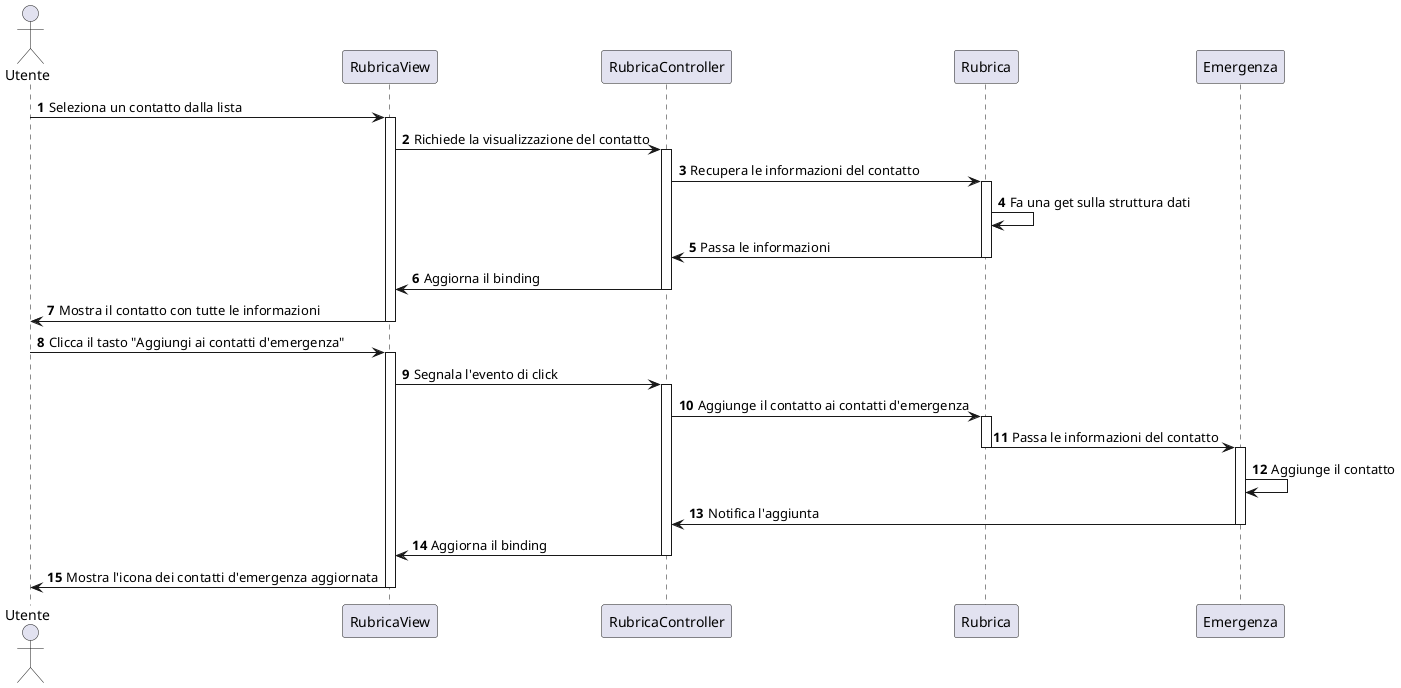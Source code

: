 @startuml
autonumber
actor Utente
participant RubricaView
participant RubricaController
participant Rubrica
participant Emergenza

Utente -> RubricaView : Seleziona un contatto dalla lista
activate RubricaView
RubricaView -> RubricaController : Richiede la visualizzazione del contatto
activate RubricaController
RubricaController -> Rubrica : Recupera le informazioni del contatto
activate Rubrica
Rubrica -> Rubrica : Fa una get sulla struttura dati
Rubrica -> RubricaController : Passa le informazioni
deactivate Rubrica
RubricaController -> RubricaView : Aggiorna il binding
deactivate RubricaController
RubricaView -> Utente : Mostra il contatto con tutte le informazioni
deactivate RubricaView

Utente -> RubricaView : Clicca il tasto "Aggiungi ai contatti d'emergenza"
activate RubricaView
RubricaView -> RubricaController : Segnala l'evento di click
activate RubricaController
RubricaController -> Rubrica : Aggiunge il contatto ai contatti d'emergenza
activate Rubrica
Rubrica -> Emergenza : Passa le informazioni del contatto
deactivate Rubrica
activate Emergenza
Emergenza -> Emergenza : Aggiunge il contatto

Emergenza -> RubricaController : Notifica l'aggiunta
deactivate Emergenza
RubricaController -> RubricaView : Aggiorna il binding
deactivate RubricaController
RubricaView -> Utente : Mostra l'icona dei contatti d'emergenza aggiornata
deactivate RubricaView
@enduml